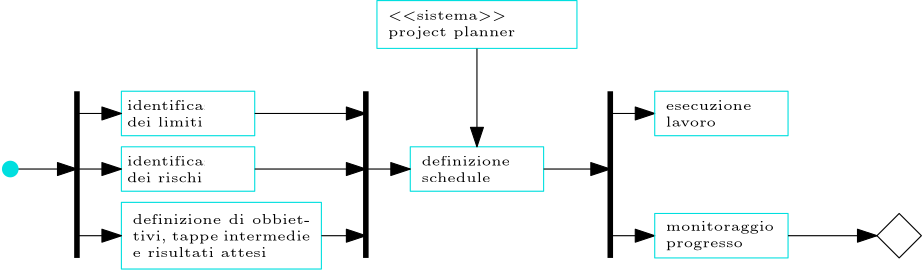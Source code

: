 <?xml version="1.0"?>
<!DOCTYPE ipe SYSTEM "ipe.dtd">
<ipe version="70218" creator="Ipe 7.2.28">
<info created="D:20241013192406" modified="D:20241013193227"/>
<ipestyle name="basic">
<symbol name="arrow/arc(spx)">
<path stroke="sym-stroke" fill="sym-stroke" pen="sym-pen">
0 0 m
-1 0.333 l
-1 -0.333 l
h
</path>
</symbol>
<symbol name="arrow/farc(spx)">
<path stroke="sym-stroke" fill="white" pen="sym-pen">
0 0 m
-1 0.333 l
-1 -0.333 l
h
</path>
</symbol>
<symbol name="arrow/ptarc(spx)">
<path stroke="sym-stroke" fill="sym-stroke" pen="sym-pen">
0 0 m
-1 0.333 l
-0.8 0 l
-1 -0.333 l
h
</path>
</symbol>
<symbol name="arrow/fptarc(spx)">
<path stroke="sym-stroke" fill="white" pen="sym-pen">
0 0 m
-1 0.333 l
-0.8 0 l
-1 -0.333 l
h
</path>
</symbol>
<symbol name="mark/circle(sx)" transformations="translations">
<path fill="sym-stroke">
0.6 0 0 0.6 0 0 e
0.4 0 0 0.4 0 0 e
</path>
</symbol>
<symbol name="mark/disk(sx)" transformations="translations">
<path fill="sym-stroke">
0.6 0 0 0.6 0 0 e
</path>
</symbol>
<symbol name="mark/fdisk(sfx)" transformations="translations">
<group>
<path fill="sym-fill">
0.5 0 0 0.5 0 0 e
</path>
<path fill="sym-stroke" fillrule="eofill">
0.6 0 0 0.6 0 0 e
0.4 0 0 0.4 0 0 e
</path>
</group>
</symbol>
<symbol name="mark/box(sx)" transformations="translations">
<path fill="sym-stroke" fillrule="eofill">
-0.6 -0.6 m
0.6 -0.6 l
0.6 0.6 l
-0.6 0.6 l
h
-0.4 -0.4 m
0.4 -0.4 l
0.4 0.4 l
-0.4 0.4 l
h
</path>
</symbol>
<symbol name="mark/square(sx)" transformations="translations">
<path fill="sym-stroke">
-0.6 -0.6 m
0.6 -0.6 l
0.6 0.6 l
-0.6 0.6 l
h
</path>
</symbol>
<symbol name="mark/fsquare(sfx)" transformations="translations">
<group>
<path fill="sym-fill">
-0.5 -0.5 m
0.5 -0.5 l
0.5 0.5 l
-0.5 0.5 l
h
</path>
<path fill="sym-stroke" fillrule="eofill">
-0.6 -0.6 m
0.6 -0.6 l
0.6 0.6 l
-0.6 0.6 l
h
-0.4 -0.4 m
0.4 -0.4 l
0.4 0.4 l
-0.4 0.4 l
h
</path>
</group>
</symbol>
<symbol name="mark/cross(sx)" transformations="translations">
<group>
<path fill="sym-stroke">
-0.43 -0.57 m
0.57 0.43 l
0.43 0.57 l
-0.57 -0.43 l
h
</path>
<path fill="sym-stroke">
-0.43 0.57 m
0.57 -0.43 l
0.43 -0.57 l
-0.57 0.43 l
h
</path>
</group>
</symbol>
<symbol name="arrow/fnormal(spx)">
<path stroke="sym-stroke" fill="white" pen="sym-pen">
0 0 m
-1 0.333 l
-1 -0.333 l
h
</path>
</symbol>
<symbol name="arrow/pointed(spx)">
<path stroke="sym-stroke" fill="sym-stroke" pen="sym-pen">
0 0 m
-1 0.333 l
-0.8 0 l
-1 -0.333 l
h
</path>
</symbol>
<symbol name="arrow/fpointed(spx)">
<path stroke="sym-stroke" fill="white" pen="sym-pen">
0 0 m
-1 0.333 l
-0.8 0 l
-1 -0.333 l
h
</path>
</symbol>
<symbol name="arrow/linear(spx)">
<path stroke="sym-stroke" pen="sym-pen">
-1 0.333 m
0 0 l
-1 -0.333 l
</path>
</symbol>
<symbol name="arrow/fdouble(spx)">
<path stroke="sym-stroke" fill="white" pen="sym-pen">
0 0 m
-1 0.333 l
-1 -0.333 l
h
-1 0 m
-2 0.333 l
-2 -0.333 l
h
</path>
</symbol>
<symbol name="arrow/double(spx)">
<path stroke="sym-stroke" fill="sym-stroke" pen="sym-pen">
0 0 m
-1 0.333 l
-1 -0.333 l
h
-1 0 m
-2 0.333 l
-2 -0.333 l
h
</path>
</symbol>
<symbol name="arrow/mid-normal(spx)">
<path stroke="sym-stroke" fill="sym-stroke" pen="sym-pen">
0.5 0 m
-0.5 0.333 l
-0.5 -0.333 l
h
</path>
</symbol>
<symbol name="arrow/mid-fnormal(spx)">
<path stroke="sym-stroke" fill="white" pen="sym-pen">
0.5 0 m
-0.5 0.333 l
-0.5 -0.333 l
h
</path>
</symbol>
<symbol name="arrow/mid-pointed(spx)">
<path stroke="sym-stroke" fill="sym-stroke" pen="sym-pen">
0.5 0 m
-0.5 0.333 l
-0.3 0 l
-0.5 -0.333 l
h
</path>
</symbol>
<symbol name="arrow/mid-fpointed(spx)">
<path stroke="sym-stroke" fill="white" pen="sym-pen">
0.5 0 m
-0.5 0.333 l
-0.3 0 l
-0.5 -0.333 l
h
</path>
</symbol>
<symbol name="arrow/mid-double(spx)">
<path stroke="sym-stroke" fill="sym-stroke" pen="sym-pen">
1 0 m
0 0.333 l
0 -0.333 l
h
0 0 m
-1 0.333 l
-1 -0.333 l
h
</path>
</symbol>
<symbol name="arrow/mid-fdouble(spx)">
<path stroke="sym-stroke" fill="white" pen="sym-pen">
1 0 m
0 0.333 l
0 -0.333 l
h
0 0 m
-1 0.333 l
-1 -0.333 l
h
</path>
</symbol>
<anglesize name="22.5 deg" value="22.5"/>
<anglesize name="30 deg" value="30"/>
<anglesize name="45 deg" value="45"/>
<anglesize name="60 deg" value="60"/>
<anglesize name="90 deg" value="90"/>
<arrowsize name="large" value="10"/>
<arrowsize name="small" value="5"/>
<arrowsize name="tiny" value="3"/>
<color name="blue" value="0 0 1"/>
<color name="brown" value="0.647 0.165 0.165"/>
<color name="darkblue" value="0 0 0.545"/>
<color name="darkcyan" value="0 0.545 0.545"/>
<color name="darkgray" value="0.663"/>
<color name="darkgreen" value="0 0.392 0"/>
<color name="darkmagenta" value="0.545 0 0.545"/>
<color name="darkorange" value="1 0.549 0"/>
<color name="darkred" value="0.545 0 0"/>
<color name="gold" value="1 0.843 0"/>
<color name="gray" value="0.745"/>
<color name="green" value="0 1 0"/>
<color name="lightblue" value="0.678 0.847 0.902"/>
<color name="lightcyan" value="0.878 1 1"/>
<color name="lightgray" value="0.827"/>
<color name="lightgreen" value="0.565 0.933 0.565"/>
<color name="lightyellow" value="1 1 0.878"/>
<color name="navy" value="0 0 0.502"/>
<color name="orange" value="1 0.647 0"/>
<color name="pink" value="1 0.753 0.796"/>
<color name="purple" value="0.627 0.125 0.941"/>
<color name="red" value="1 0 0"/>
<color name="seagreen" value="0.18 0.545 0.341"/>
<color name="turquoise" value="0.251 0.878 0.816"/>
<color name="violet" value="0.933 0.51 0.933"/>
<color name="yellow" value="1 1 0"/>
<dashstyle name="dash dot dotted" value="[4 2 1 2 1 2] 0"/>
<dashstyle name="dash dotted" value="[4 2 1 2] 0"/>
<dashstyle name="dashed" value="[4] 0"/>
<dashstyle name="dotted" value="[1 3] 0"/>
<gridsize name="10 pts (~3.5 mm)" value="10"/>
<gridsize name="14 pts (~5 mm)" value="14"/>
<gridsize name="16 pts (~6 mm)" value="16"/>
<gridsize name="20 pts (~7 mm)" value="20"/>
<gridsize name="28 pts (~10 mm)" value="28"/>
<gridsize name="32 pts (~12 mm)" value="32"/>
<gridsize name="4 pts" value="4"/>
<gridsize name="56 pts (~20 mm)" value="56"/>
<gridsize name="8 pts (~3 mm)" value="8"/>
<opacity name="10%" value="0.1"/>
<opacity name="30%" value="0.3"/>
<opacity name="50%" value="0.5"/>
<opacity name="75%" value="0.75"/>
<pen name="fat" value="1.2"/>
<pen name="heavier" value="0.8"/>
<pen name="ultrafat" value="2"/>
<symbolsize name="large" value="5"/>
<symbolsize name="small" value="2"/>
<symbolsize name="tiny" value="1.1"/>
<textsize name="Huge" value="\Huge"/>
<textsize name="LARGE" value="\LARGE"/>
<textsize name="Large" value="\Large"/>
<textsize name="footnote" value="\footnotesize"/>
<textsize name="huge" value="\huge"/>
<textsize name="large" value="\large"/>
<textsize name="script" value="\scriptsize"/>
<textsize name="small" value="\small"/>
<textsize name="tiny" value="\tiny"/>
<textstyle name="center" begin="\begin{center}" end="\end{center}"/>
<textstyle name="item" begin="\begin{itemize}\item{}" end="\end{itemize}"/>
<textstyle name="itemize" begin="\begin{itemize}" end="\end{itemize}"/>
<tiling name="falling" angle="-60" step="4" width="1"/>
<tiling name="rising" angle="30" step="4" width="1"/>
</ipestyle>
<page>
<layer name="alpha"/>
<view layers="alpha" active="alpha"/>
<text layer="alpha" matrix="1 0 0 1 24 -4" transformations="translations" pos="48 736" stroke="0" type="minipage" width="28" height="7.207" depth="2.23" halign="center" valign="center" size="tiny">identificazione dei
limiti</text>
<text matrix="1 0 0 1 24 -24" transformations="translations" pos="48 736" stroke="0" type="minipage" width="28" height="7.207" depth="2.23" halign="center" valign="center" size="tiny">identificazione dei
rischi</text>
<text matrix="1 0 0 1 40 -12" transformations="translations" pos="52 700" stroke="0" type="minipage" width="64" height="10.194" depth="5.22" halign="center" valign="center" size="tiny">definizione di 
obbiettivi, tappe  intermedie e  risultati attesi</text>
<path matrix="1 0 0 1 8 0" stroke="0 0.875 0.875">
48 740 m
48 724 l
96 724 l
96 740 l
h
</path>
<path matrix="1 0 0 1 8 0" stroke="0 0.875 0.875">
48 720 m
48 704 l
96 704 l
96 720 l
h
</path>
<path matrix="1 0 0 1 12 0" stroke="0 0.875 0.875">
44 700 m
44 676 l
116 676 l
116 700 l
h
</path>
<path stroke="0" pen="ultrafat">
40 740 m
40 680 l
</path>
<path stroke="0" arrow="normal/normal">
16 712 m
40 712 l
</path>
<path stroke="0" arrow="normal/normal">
40 732 m
56 732 l
</path>
<path stroke="0" arrow="normal/normal">
40 712 m
56 712 l
</path>
<path stroke="0" arrow="normal/normal">
40 688 m
56 688 l
</path>
<use matrix="1 0 0 1 -8 0" name="mark/disk(sx)" pos="24 712" size="large" stroke="0 0.875 0.875"/>
<path matrix="1 0 0 1 88 0" stroke="0" arrow="normal/normal">
40 688 m
56 688 l
</path>
<path stroke="0" arrow="normal/normal">
104 712 m
144 712 l
</path>
<path stroke="0" arrow="normal/normal">
104 732 m
144 732 l
</path>
<path matrix="1 0 0 1 104 0" stroke="0" pen="ultrafat">
40 740 m
40 680 l
</path>
<path matrix="1 0 0 1 112 0" stroke="0 0.875 0.875">
48 720 m
48 704 l
96 704 l
96 720 l
h
</path>
<text matrix="1 0 0 1 144 12" transformations="translations" pos="52 700" stroke="0" type="minipage" width="64" height="7.207" depth="2.23" halign="center" valign="center" size="tiny">definizione \\schedule</text>
<path matrix="1 0 0 1 104 0" stroke="0" arrow="normal/normal">
40 712 m
56 712 l
</path>
<text matrix="1 0 0 1 132 64" transformations="translations" pos="52 700" stroke="0" type="minipage" width="64" height="7.662" depth="2.67" halign="center" valign="center" size="tiny">&lt;&lt;sistema&gt;&gt;\\ project planner</text>
<path matrix="1 0 0 0.717608 104 270.326" stroke="0 0.875 0.875">
44 700 m
44 676 l
116 676 l
116 700 l
h
</path>
<path matrix="0.959141 0 0 0.981716 7.51805 13.1647" stroke="0" arrow="normal/normal">
184 756 m
184 720 l
</path>
<path matrix="1 0 0 1 192 0" stroke="0" pen="ultrafat">
40 740 m
40 680 l
</path>
<path matrix="1 0 0 1 192 0" stroke="0" arrow="normal/normal">
16 712 m
40 712 l
</path>
<path matrix="1 0 0 1 192 0" stroke="0" arrow="normal/normal">
40 732 m
56 732 l
</path>
<path matrix="1 0 0 1 192 0" stroke="0" arrow="normal/normal">
40 688 m
56 688 l
</path>
<path matrix="1 0 0 1 200 20" stroke="0 0.875 0.875">
48 720 m
48 704 l
96 704 l
96 720 l
h
</path>
<text matrix="1 0 0 1 232 32" transformations="translations" pos="52 700" stroke="0" type="minipage" width="64" height="7.174" depth="2.19" halign="center" valign="center" size="tiny">esecuzione\\ lavoro</text>
<path matrix="1 0 0 1 200 -24" stroke="0 0.875 0.875">
48 720 m
48 704 l
96 704 l
96 720 l
h
</path>
<text matrix="1 0 0 1 232 -12" transformations="translations" pos="52 700" stroke="0" type="minipage" width="64" height="7.662" depth="2.67" halign="center" valign="center" size="tiny">monitoraggio \\ progresso</text>
<path matrix="1 0 0 1 -16 -8" stroke="0">
352 704 m
344 696 l
352 688 l
360 696 l
h
</path>
<path stroke="0" arrow="normal/normal">
296 688 m
328 688 l
</path>
</page>
</ipe>
